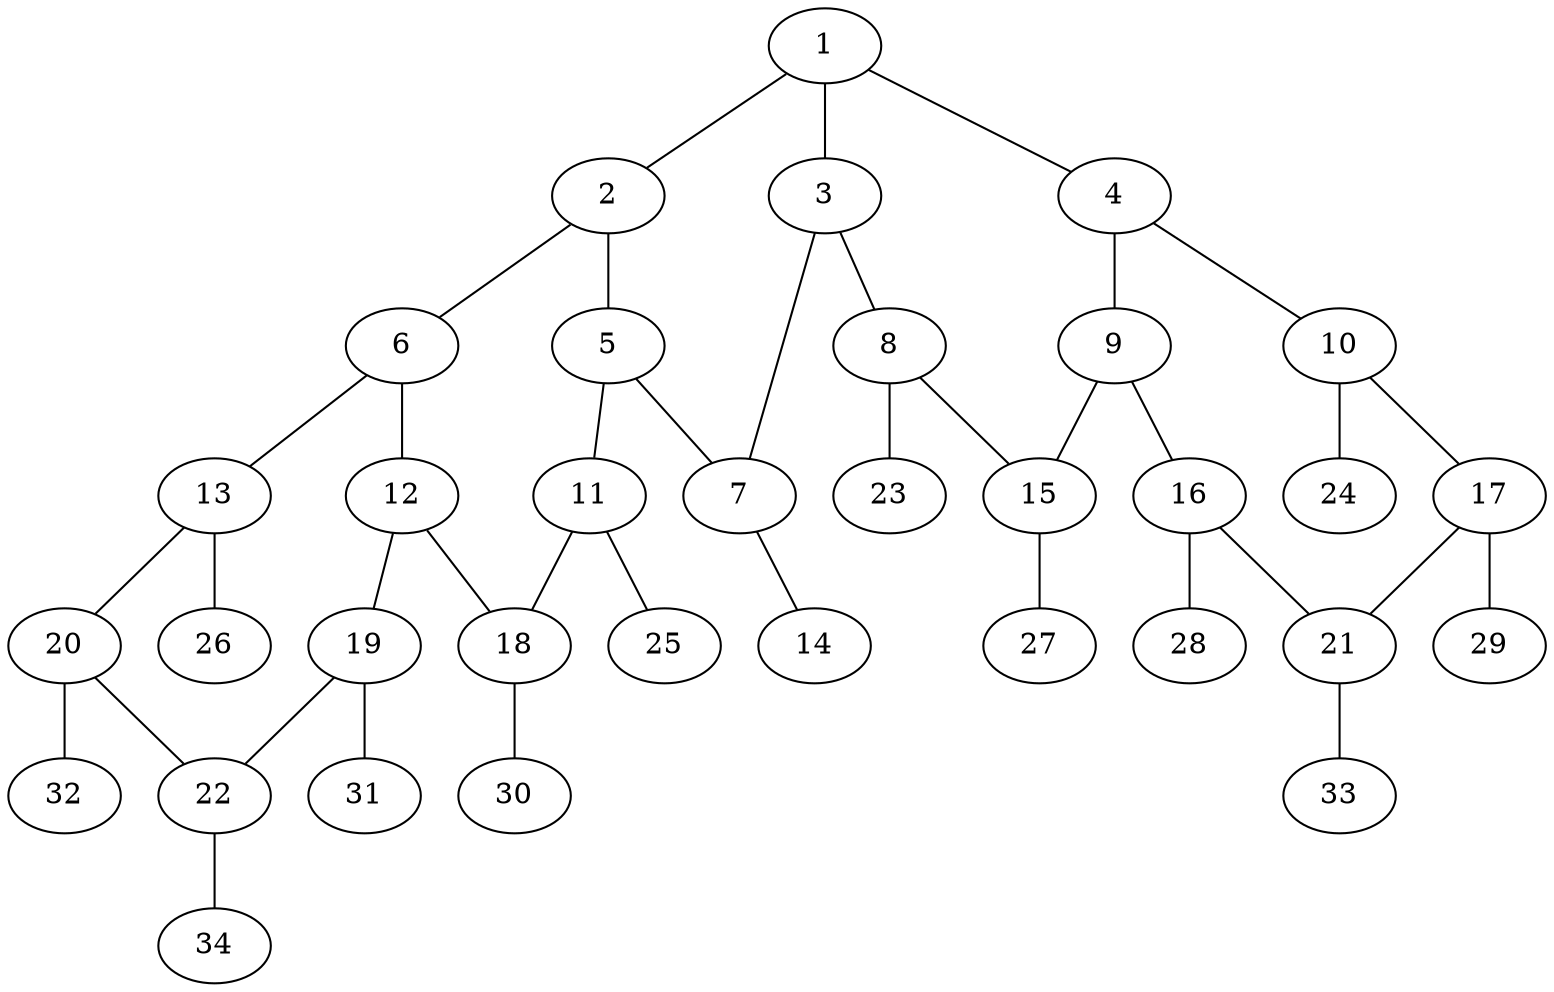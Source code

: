 graph molecule_1642 {
	1	 [chem=C];
	2	 [chem=C];
	1 -- 2	 [valence=1];
	3	 [chem=C];
	1 -- 3	 [valence=2];
	4	 [chem=C];
	1 -- 4	 [valence=1];
	5	 [chem=C];
	2 -- 5	 [valence=2];
	6	 [chem=C];
	2 -- 6	 [valence=1];
	7	 [chem=C];
	3 -- 7	 [valence=1];
	8	 [chem=C];
	3 -- 8	 [valence=1];
	9	 [chem=C];
	4 -- 9	 [valence=2];
	10	 [chem=C];
	4 -- 10	 [valence=1];
	5 -- 7	 [valence=1];
	11	 [chem=C];
	5 -- 11	 [valence=1];
	12	 [chem=C];
	6 -- 12	 [valence=2];
	13	 [chem=C];
	6 -- 13	 [valence=1];
	14	 [chem=O];
	7 -- 14	 [valence=2];
	15	 [chem=C];
	8 -- 15	 [valence=2];
	23	 [chem=H];
	8 -- 23	 [valence=1];
	9 -- 15	 [valence=1];
	16	 [chem=C];
	9 -- 16	 [valence=1];
	17	 [chem=C];
	10 -- 17	 [valence=2];
	24	 [chem=H];
	10 -- 24	 [valence=1];
	18	 [chem=C];
	11 -- 18	 [valence=2];
	25	 [chem=H];
	11 -- 25	 [valence=1];
	12 -- 18	 [valence=1];
	19	 [chem=C];
	12 -- 19	 [valence=1];
	20	 [chem=C];
	13 -- 20	 [valence=2];
	26	 [chem=H];
	13 -- 26	 [valence=1];
	27	 [chem=H];
	15 -- 27	 [valence=1];
	21	 [chem=C];
	16 -- 21	 [valence=2];
	28	 [chem=H];
	16 -- 28	 [valence=1];
	17 -- 21	 [valence=1];
	29	 [chem=H];
	17 -- 29	 [valence=1];
	30	 [chem=H];
	18 -- 30	 [valence=1];
	22	 [chem=C];
	19 -- 22	 [valence=2];
	31	 [chem=H];
	19 -- 31	 [valence=1];
	20 -- 22	 [valence=1];
	32	 [chem=H];
	20 -- 32	 [valence=1];
	33	 [chem=H];
	21 -- 33	 [valence=1];
	34	 [chem=H];
	22 -- 34	 [valence=1];
}
